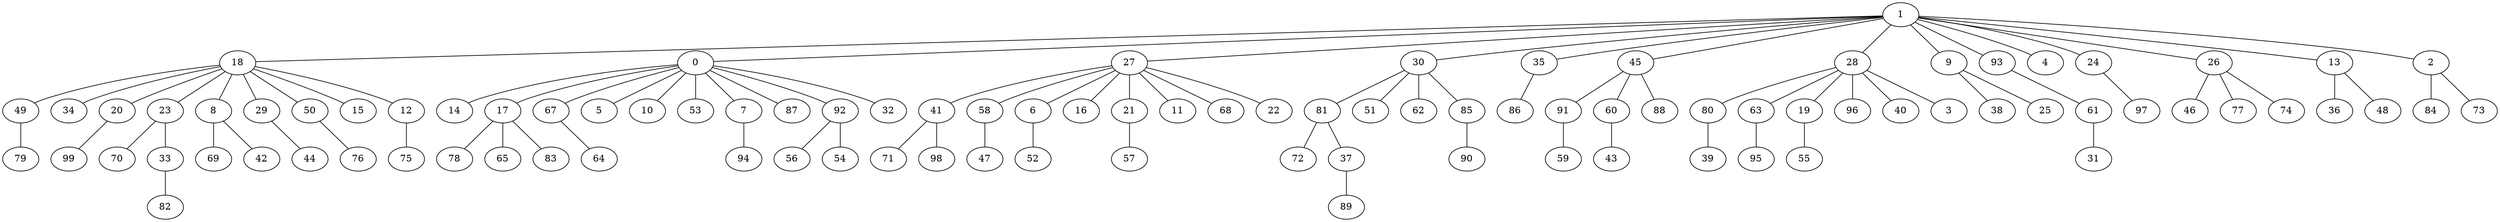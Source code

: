 strict graph G {
1;
18;
0;
27;
30;
35;
45;
28;
9;
93;
4;
24;
26;
13;
2;
49;
34;
20;
23;
8;
29;
50;
15;
12;
14;
17;
67;
5;
10;
53;
7;
87;
92;
32;
41;
58;
6;
16;
21;
11;
68;
22;
81;
51;
62;
85;
86;
91;
60;
88;
80;
63;
19;
96;
40;
3;
38;
25;
61;
97;
46;
77;
74;
36;
48;
84;
73;
79;
99;
70;
33;
69;
42;
44;
76;
75;
78;
65;
83;
64;
94;
56;
54;
71;
98;
47;
52;
57;
72;
37;
90;
59;
43;
39;
95;
55;
31;
82;
89;
0 -- 92;
1 -- 24;
28 -- 63;
92 -- 54;
1 -- 28;
0 -- 53;
17 -- 83;
18 -- 8;
6 -- 52;
49 -- 79;
0 -- 67;
30 -- 85;
26 -- 74;
45 -- 91;
1 -- 2;
12 -- 75;
27 -- 6;
58 -- 47;
0 -- 5;
18 -- 49;
81 -- 37;
28 -- 80;
0 -- 10;
27 -- 16;
92 -- 56;
30 -- 51;
0 -- 7;
63 -- 95;
18 -- 50;
0 -- 32;
0 -- 14;
28 -- 19;
19 -- 55;
18 -- 34;
18 -- 12;
0 -- 87;
80 -- 39;
30 -- 81;
1 -- 9;
33 -- 82;
91 -- 59;
85 -- 90;
21 -- 57;
27 -- 11;
67 -- 64;
2 -- 84;
7 -- 94;
2 -- 73;
60 -- 43;
45 -- 60;
93 -- 61;
81 -- 72;
1 -- 35;
9 -- 25;
8 -- 69;
41 -- 98;
20 -- 99;
30 -- 62;
41 -- 71;
13 -- 36;
29 -- 44;
1 -- 45;
37 -- 89;
1 -- 13;
0 -- 17;
23 -- 70;
1 -- 27;
17 -- 65;
27 -- 41;
26 -- 77;
18 -- 20;
13 -- 48;
1 -- 4;
35 -- 86;
8 -- 42;
1 -- 26;
1 -- 93;
28 -- 96;
23 -- 33;
45 -- 88;
1 -- 18;
28 -- 3;
18 -- 29;
61 -- 31;
27 -- 58;
17 -- 78;
27 -- 21;
24 -- 97;
27 -- 22;
18 -- 15;
50 -- 76;
1 -- 0;
9 -- 38;
28 -- 40;
1 -- 30;
18 -- 23;
27 -- 68;
26 -- 46;
}

